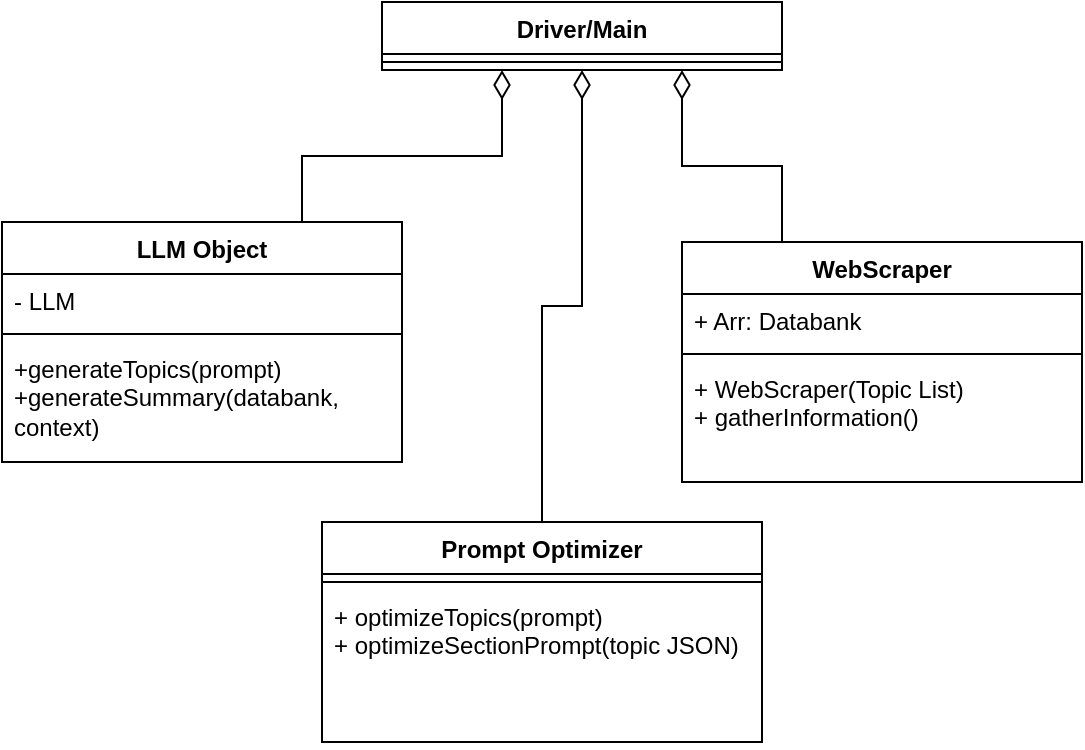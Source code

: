<mxfile version="26.0.10">
  <diagram name="Page-1" id="gktt8ITyEU8gneiZX_eg">
    <mxGraphModel dx="1050" dy="558" grid="1" gridSize="10" guides="1" tooltips="1" connect="1" arrows="1" fold="1" page="1" pageScale="1" pageWidth="850" pageHeight="1100" math="0" shadow="0">
      <root>
        <mxCell id="0" />
        <mxCell id="1" parent="0" />
        <mxCell id="XIPSlA4fFCU81oAkyVmQ-4" style="edgeStyle=orthogonalEdgeStyle;rounded=0;orthogonalLoop=1;jettySize=auto;html=1;exitX=0.5;exitY=0;exitDx=0;exitDy=0;entryX=0.5;entryY=1;entryDx=0;entryDy=0;endArrow=diamondThin;endFill=0;endSize=12;" edge="1" parent="1" source="ZxNMx-qVUyDdF1-_XrNt-9" target="ZxNMx-qVUyDdF1-_XrNt-25">
          <mxGeometry relative="1" as="geometry" />
        </mxCell>
        <mxCell id="ZxNMx-qVUyDdF1-_XrNt-9" value="Prompt Optimizer" style="swimlane;fontStyle=1;align=center;verticalAlign=top;childLayout=stackLayout;horizontal=1;startSize=26;horizontalStack=0;resizeParent=1;resizeParentMax=0;resizeLast=0;collapsible=1;marginBottom=0;whiteSpace=wrap;html=1;" parent="1" vertex="1">
          <mxGeometry x="320" y="340" width="220" height="110" as="geometry" />
        </mxCell>
        <mxCell id="ZxNMx-qVUyDdF1-_XrNt-11" value="" style="line;strokeWidth=1;fillColor=none;align=left;verticalAlign=middle;spacingTop=-1;spacingLeft=3;spacingRight=3;rotatable=0;labelPosition=right;points=[];portConstraint=eastwest;strokeColor=inherit;" parent="ZxNMx-qVUyDdF1-_XrNt-9" vertex="1">
          <mxGeometry y="26" width="220" height="8" as="geometry" />
        </mxCell>
        <mxCell id="ZxNMx-qVUyDdF1-_XrNt-12" value="&lt;div&gt;+ optimizeTopics(prompt)&lt;/div&gt;&lt;div&gt;+ optimizeSectionPrompt(topic JSON)&lt;br&gt;&lt;/div&gt;" style="text;strokeColor=none;fillColor=none;align=left;verticalAlign=top;spacingLeft=4;spacingRight=4;overflow=hidden;rotatable=0;points=[[0,0.5],[1,0.5]];portConstraint=eastwest;whiteSpace=wrap;html=1;" parent="ZxNMx-qVUyDdF1-_XrNt-9" vertex="1">
          <mxGeometry y="34" width="220" height="76" as="geometry" />
        </mxCell>
        <mxCell id="ZxNMx-qVUyDdF1-_XrNt-13" value="LLM Object" style="swimlane;fontStyle=1;align=center;verticalAlign=top;childLayout=stackLayout;horizontal=1;startSize=26;horizontalStack=0;resizeParent=1;resizeParentMax=0;resizeLast=0;collapsible=1;marginBottom=0;whiteSpace=wrap;html=1;" parent="1" vertex="1">
          <mxGeometry x="160" y="190" width="200" height="120" as="geometry" />
        </mxCell>
        <mxCell id="ZxNMx-qVUyDdF1-_XrNt-14" value="- LLM" style="text;strokeColor=none;fillColor=none;align=left;verticalAlign=top;spacingLeft=4;spacingRight=4;overflow=hidden;rotatable=0;points=[[0,0.5],[1,0.5]];portConstraint=eastwest;whiteSpace=wrap;html=1;" parent="ZxNMx-qVUyDdF1-_XrNt-13" vertex="1">
          <mxGeometry y="26" width="200" height="26" as="geometry" />
        </mxCell>
        <mxCell id="ZxNMx-qVUyDdF1-_XrNt-15" value="" style="line;strokeWidth=1;fillColor=none;align=left;verticalAlign=middle;spacingTop=-1;spacingLeft=3;spacingRight=3;rotatable=0;labelPosition=right;points=[];portConstraint=eastwest;strokeColor=inherit;" parent="ZxNMx-qVUyDdF1-_XrNt-13" vertex="1">
          <mxGeometry y="52" width="200" height="8" as="geometry" />
        </mxCell>
        <mxCell id="ZxNMx-qVUyDdF1-_XrNt-16" value="&lt;div&gt;+generateTopics(prompt)&lt;/div&gt;&lt;div&gt;+generateSummary(databank, context)&lt;/div&gt;" style="text;strokeColor=none;fillColor=none;align=left;verticalAlign=top;spacingLeft=4;spacingRight=4;overflow=hidden;rotatable=0;points=[[0,0.5],[1,0.5]];portConstraint=eastwest;whiteSpace=wrap;html=1;" parent="ZxNMx-qVUyDdF1-_XrNt-13" vertex="1">
          <mxGeometry y="60" width="200" height="60" as="geometry" />
        </mxCell>
        <mxCell id="XIPSlA4fFCU81oAkyVmQ-3" style="edgeStyle=orthogonalEdgeStyle;rounded=0;orthogonalLoop=1;jettySize=auto;html=1;exitX=0.25;exitY=0;exitDx=0;exitDy=0;entryX=0.75;entryY=1;entryDx=0;entryDy=0;endArrow=diamondThin;endFill=0;endSize=12;" edge="1" parent="1" source="ZxNMx-qVUyDdF1-_XrNt-17" target="ZxNMx-qVUyDdF1-_XrNt-25">
          <mxGeometry relative="1" as="geometry" />
        </mxCell>
        <mxCell id="ZxNMx-qVUyDdF1-_XrNt-17" value="WebScraper" style="swimlane;fontStyle=1;align=center;verticalAlign=top;childLayout=stackLayout;horizontal=1;startSize=26;horizontalStack=0;resizeParent=1;resizeParentMax=0;resizeLast=0;collapsible=1;marginBottom=0;whiteSpace=wrap;html=1;" parent="1" vertex="1">
          <mxGeometry x="500" y="200" width="200" height="120" as="geometry" />
        </mxCell>
        <mxCell id="ZxNMx-qVUyDdF1-_XrNt-18" value="+ Arr: Databank" style="text;strokeColor=none;fillColor=none;align=left;verticalAlign=top;spacingLeft=4;spacingRight=4;overflow=hidden;rotatable=0;points=[[0,0.5],[1,0.5]];portConstraint=eastwest;whiteSpace=wrap;html=1;" parent="ZxNMx-qVUyDdF1-_XrNt-17" vertex="1">
          <mxGeometry y="26" width="200" height="26" as="geometry" />
        </mxCell>
        <mxCell id="ZxNMx-qVUyDdF1-_XrNt-19" value="" style="line;strokeWidth=1;fillColor=none;align=left;verticalAlign=middle;spacingTop=-1;spacingLeft=3;spacingRight=3;rotatable=0;labelPosition=right;points=[];portConstraint=eastwest;strokeColor=inherit;" parent="ZxNMx-qVUyDdF1-_XrNt-17" vertex="1">
          <mxGeometry y="52" width="200" height="8" as="geometry" />
        </mxCell>
        <mxCell id="ZxNMx-qVUyDdF1-_XrNt-20" value="&lt;div&gt;+ WebScraper(Topic List)&lt;/div&gt;&lt;div&gt;+ gatherInformation()&lt;br&gt;&lt;/div&gt;" style="text;strokeColor=none;fillColor=none;align=left;verticalAlign=top;spacingLeft=4;spacingRight=4;overflow=hidden;rotatable=0;points=[[0,0.5],[1,0.5]];portConstraint=eastwest;whiteSpace=wrap;html=1;" parent="ZxNMx-qVUyDdF1-_XrNt-17" vertex="1">
          <mxGeometry y="60" width="200" height="60" as="geometry" />
        </mxCell>
        <mxCell id="ZxNMx-qVUyDdF1-_XrNt-25" value="Driver/Main" style="swimlane;fontStyle=1;align=center;verticalAlign=top;childLayout=stackLayout;horizontal=1;startSize=26;horizontalStack=0;resizeParent=1;resizeParentMax=0;resizeLast=0;collapsible=1;marginBottom=0;whiteSpace=wrap;html=1;" parent="1" vertex="1">
          <mxGeometry x="350" y="80" width="200" height="34" as="geometry" />
        </mxCell>
        <mxCell id="ZxNMx-qVUyDdF1-_XrNt-27" value="" style="line;strokeWidth=1;fillColor=none;align=left;verticalAlign=middle;spacingTop=-1;spacingLeft=3;spacingRight=3;rotatable=0;labelPosition=right;points=[];portConstraint=eastwest;strokeColor=inherit;" parent="ZxNMx-qVUyDdF1-_XrNt-25" vertex="1">
          <mxGeometry y="26" width="200" height="8" as="geometry" />
        </mxCell>
        <mxCell id="XIPSlA4fFCU81oAkyVmQ-2" style="edgeStyle=orthogonalEdgeStyle;rounded=0;orthogonalLoop=1;jettySize=auto;html=1;exitX=0.75;exitY=0;exitDx=0;exitDy=0;entryX=0.3;entryY=1;entryDx=0;entryDy=0;entryPerimeter=0;endArrow=diamondThin;endFill=0;endSize=12;" edge="1" parent="1" source="ZxNMx-qVUyDdF1-_XrNt-13" target="ZxNMx-qVUyDdF1-_XrNt-27">
          <mxGeometry relative="1" as="geometry" />
        </mxCell>
      </root>
    </mxGraphModel>
  </diagram>
</mxfile>
